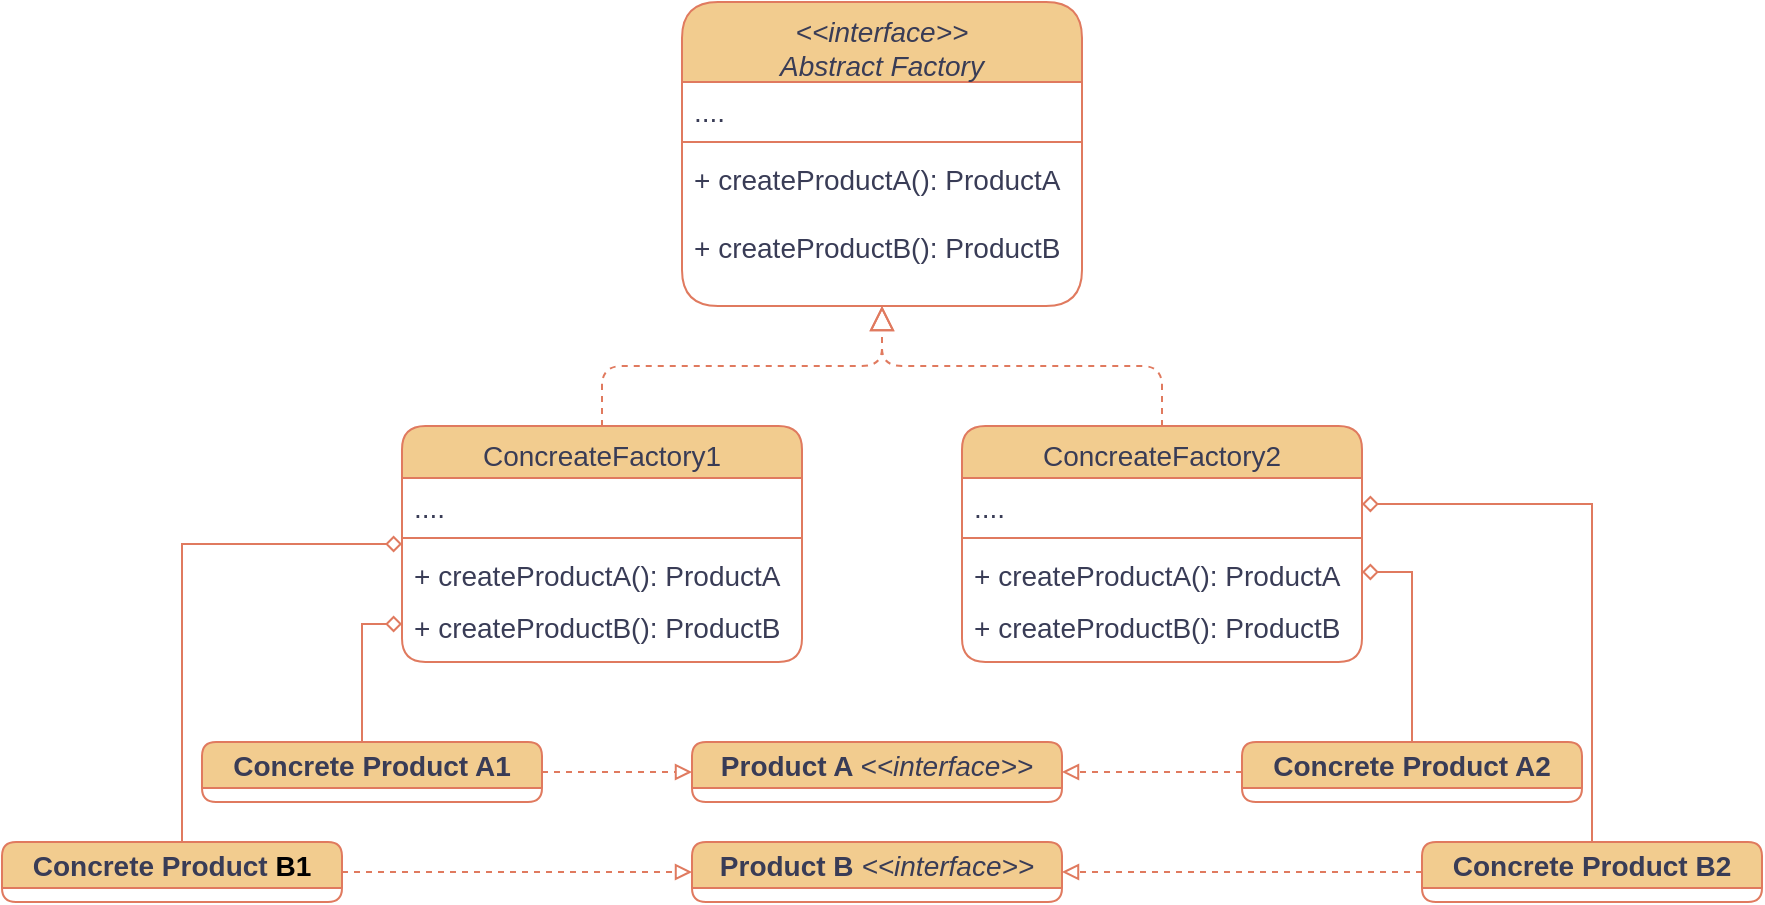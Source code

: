 <mxfile version="26.2.8">
  <diagram id="C5RBs43oDa-KdzZeNtuy" name="Page-1">
    <mxGraphModel dx="2155" dy="685" grid="1" gridSize="10" guides="1" tooltips="1" connect="1" arrows="1" fold="1" page="0" pageScale="1" pageWidth="827" pageHeight="1169" background="none" math="0" shadow="0">
      <root>
        <mxCell id="WIyWlLk6GJQsqaUBKTNV-0" />
        <mxCell id="WIyWlLk6GJQsqaUBKTNV-1" parent="WIyWlLk6GJQsqaUBKTNV-0" />
        <mxCell id="zkfFHV4jXpPFQw0GAbJ--0" value="&lt;&lt;interface&gt;&gt;&#xa;Abstract Factory" style="swimlane;fontStyle=2;align=center;verticalAlign=top;childLayout=stackLayout;horizontal=1;startSize=40;horizontalStack=0;resizeParent=1;resizeLast=0;collapsible=1;marginBottom=0;rounded=1;shadow=0;strokeWidth=1;labelBackgroundColor=none;fillColor=#F2CC8F;strokeColor=#E07A5F;fontColor=#393C56;fontSize=14;" parent="WIyWlLk6GJQsqaUBKTNV-1" vertex="1">
          <mxGeometry x="260" y="80" width="200" height="152" as="geometry">
            <mxRectangle x="200" y="100" width="160" height="26" as="alternateBounds" />
          </mxGeometry>
        </mxCell>
        <mxCell id="zkfFHV4jXpPFQw0GAbJ--1" value="...." style="text;align=left;verticalAlign=top;spacingLeft=4;spacingRight=4;overflow=hidden;rotatable=0;points=[[0,0.5],[1,0.5]];portConstraint=eastwest;labelBackgroundColor=none;fontColor=#393C56;rounded=1;fontSize=14;" parent="zkfFHV4jXpPFQw0GAbJ--0" vertex="1">
          <mxGeometry y="40" width="200" height="26" as="geometry" />
        </mxCell>
        <mxCell id="zkfFHV4jXpPFQw0GAbJ--4" value="" style="line;html=1;strokeWidth=1;align=left;verticalAlign=middle;spacingTop=-1;spacingLeft=3;spacingRight=3;rotatable=0;labelPosition=right;points=[];portConstraint=eastwest;labelBackgroundColor=none;fillColor=#F2CC8F;strokeColor=#E07A5F;fontColor=#393C56;rounded=1;fontSize=14;" parent="zkfFHV4jXpPFQw0GAbJ--0" vertex="1">
          <mxGeometry y="66" width="200" height="8" as="geometry" />
        </mxCell>
        <mxCell id="zkfFHV4jXpPFQw0GAbJ--5" value="+ createProductA(): ProductA&#xa;&#xa;+ createProductB(): ProductB" style="text;align=left;verticalAlign=top;spacingLeft=4;spacingRight=4;overflow=hidden;rotatable=0;points=[[0,0.5],[1,0.5]];portConstraint=eastwest;labelBackgroundColor=none;fontColor=#393C56;rounded=1;fontSize=14;" parent="zkfFHV4jXpPFQw0GAbJ--0" vertex="1">
          <mxGeometry y="74" width="200" height="56" as="geometry" />
        </mxCell>
        <mxCell id="zkfFHV4jXpPFQw0GAbJ--6" value="ConcreateFactory1" style="swimlane;fontStyle=0;align=center;verticalAlign=top;childLayout=stackLayout;horizontal=1;startSize=26;horizontalStack=0;resizeParent=1;resizeLast=0;collapsible=1;marginBottom=0;rounded=1;shadow=0;strokeWidth=1;labelBackgroundColor=none;fillColor=#F2CC8F;strokeColor=#E07A5F;fontColor=#393C56;fontSize=14;" parent="WIyWlLk6GJQsqaUBKTNV-1" vertex="1">
          <mxGeometry x="120" y="292" width="200" height="118" as="geometry">
            <mxRectangle x="70" y="292" width="160" height="26" as="alternateBounds" />
          </mxGeometry>
        </mxCell>
        <mxCell id="zkfFHV4jXpPFQw0GAbJ--8" value="...." style="text;align=left;verticalAlign=top;spacingLeft=4;spacingRight=4;overflow=hidden;rotatable=0;points=[[0,0.5],[1,0.5]];portConstraint=eastwest;rounded=1;shadow=0;html=0;labelBackgroundColor=none;fontColor=#393C56;fontSize=14;" parent="zkfFHV4jXpPFQw0GAbJ--6" vertex="1">
          <mxGeometry y="26" width="200" height="26" as="geometry" />
        </mxCell>
        <mxCell id="zkfFHV4jXpPFQw0GAbJ--9" value="" style="line;html=1;strokeWidth=1;align=left;verticalAlign=middle;spacingTop=-1;spacingLeft=3;spacingRight=3;rotatable=0;labelPosition=right;points=[];portConstraint=eastwest;labelBackgroundColor=none;fillColor=#F2CC8F;strokeColor=#E07A5F;fontColor=#393C56;rounded=1;fontSize=14;" parent="zkfFHV4jXpPFQw0GAbJ--6" vertex="1">
          <mxGeometry y="52" width="200" height="8" as="geometry" />
        </mxCell>
        <mxCell id="zkfFHV4jXpPFQw0GAbJ--10" value="+ createProductA(): ProductA" style="text;align=left;verticalAlign=top;spacingLeft=4;spacingRight=4;overflow=hidden;rotatable=0;points=[[0,0.5],[1,0.5]];portConstraint=eastwest;fontStyle=0;labelBackgroundColor=none;fontColor=#393C56;rounded=1;fontSize=14;" parent="zkfFHV4jXpPFQw0GAbJ--6" vertex="1">
          <mxGeometry y="60" width="200" height="26" as="geometry" />
        </mxCell>
        <mxCell id="zkfFHV4jXpPFQw0GAbJ--11" value="+ createProductB(): ProductB" style="text;align=left;verticalAlign=top;spacingLeft=4;spacingRight=4;overflow=hidden;rotatable=0;points=[[0,0.5],[1,0.5]];portConstraint=eastwest;labelBackgroundColor=none;fontColor=#393C56;rounded=1;fontSize=14;" parent="zkfFHV4jXpPFQw0GAbJ--6" vertex="1">
          <mxGeometry y="86" width="200" height="26" as="geometry" />
        </mxCell>
        <mxCell id="zkfFHV4jXpPFQw0GAbJ--12" value="" style="endArrow=block;endSize=10;endFill=0;shadow=0;strokeWidth=1;rounded=1;curved=0;edgeStyle=elbowEdgeStyle;elbow=vertical;dashed=1;labelBackgroundColor=none;fontColor=default;strokeColor=#E07A5F;fontSize=14;" parent="WIyWlLk6GJQsqaUBKTNV-1" source="zkfFHV4jXpPFQw0GAbJ--6" target="zkfFHV4jXpPFQw0GAbJ--0" edge="1">
          <mxGeometry width="160" relative="1" as="geometry">
            <mxPoint x="260" y="203" as="sourcePoint" />
            <mxPoint x="260" y="203" as="targetPoint" />
          </mxGeometry>
        </mxCell>
        <mxCell id="zkfFHV4jXpPFQw0GAbJ--16" value="" style="endArrow=block;endSize=10;endFill=0;shadow=0;strokeWidth=1;rounded=1;curved=0;edgeStyle=elbowEdgeStyle;elbow=vertical;dashed=1;exitX=0.5;exitY=0;exitDx=0;exitDy=0;labelBackgroundColor=none;fontColor=default;strokeColor=#E07A5F;fontSize=14;" parent="WIyWlLk6GJQsqaUBKTNV-1" source="MUqr2w1ixIFpPwGGFblP-2" target="zkfFHV4jXpPFQw0GAbJ--0" edge="1">
          <mxGeometry width="160" relative="1" as="geometry">
            <mxPoint x="480" y="292" as="sourcePoint" />
            <mxPoint x="370" y="271" as="targetPoint" />
          </mxGeometry>
        </mxCell>
        <mxCell id="MUqr2w1ixIFpPwGGFblP-2" value="ConcreateFactory2" style="swimlane;fontStyle=0;align=center;verticalAlign=top;childLayout=stackLayout;horizontal=1;startSize=26;horizontalStack=0;resizeParent=1;resizeLast=0;collapsible=1;marginBottom=0;rounded=1;shadow=0;strokeWidth=1;labelBackgroundColor=none;fillColor=#F2CC8F;strokeColor=#E07A5F;fontColor=#393C56;fontSize=14;" vertex="1" parent="WIyWlLk6GJQsqaUBKTNV-1">
          <mxGeometry x="400" y="292" width="200" height="118" as="geometry">
            <mxRectangle x="329" y="292" width="160" height="26" as="alternateBounds" />
          </mxGeometry>
        </mxCell>
        <mxCell id="MUqr2w1ixIFpPwGGFblP-3" value="...." style="text;align=left;verticalAlign=top;spacingLeft=4;spacingRight=4;overflow=hidden;rotatable=0;points=[[0,0.5],[1,0.5]];portConstraint=eastwest;rounded=1;shadow=0;html=0;labelBackgroundColor=none;fontColor=#393C56;fontSize=14;" vertex="1" parent="MUqr2w1ixIFpPwGGFblP-2">
          <mxGeometry y="26" width="200" height="26" as="geometry" />
        </mxCell>
        <mxCell id="MUqr2w1ixIFpPwGGFblP-4" value="" style="line;html=1;strokeWidth=1;align=left;verticalAlign=middle;spacingTop=-1;spacingLeft=3;spacingRight=3;rotatable=0;labelPosition=right;points=[];portConstraint=eastwest;labelBackgroundColor=none;fillColor=#F2CC8F;strokeColor=#E07A5F;fontColor=#393C56;rounded=1;fontSize=14;" vertex="1" parent="MUqr2w1ixIFpPwGGFblP-2">
          <mxGeometry y="52" width="200" height="8" as="geometry" />
        </mxCell>
        <mxCell id="MUqr2w1ixIFpPwGGFblP-5" value="+ createProductA(): ProductA" style="text;align=left;verticalAlign=top;spacingLeft=4;spacingRight=4;overflow=hidden;rotatable=0;points=[[0,0.5],[1,0.5]];portConstraint=eastwest;fontStyle=0;labelBackgroundColor=none;fontColor=#393C56;rounded=1;fontSize=14;" vertex="1" parent="MUqr2w1ixIFpPwGGFblP-2">
          <mxGeometry y="60" width="200" height="26" as="geometry" />
        </mxCell>
        <mxCell id="MUqr2w1ixIFpPwGGFblP-6" value="+ createProductB(): ProductB" style="text;align=left;verticalAlign=top;spacingLeft=4;spacingRight=4;overflow=hidden;rotatable=0;points=[[0,0.5],[1,0.5]];portConstraint=eastwest;labelBackgroundColor=none;fontColor=#393C56;rounded=1;fontSize=14;" vertex="1" parent="MUqr2w1ixIFpPwGGFblP-2">
          <mxGeometry y="86" width="200" height="26" as="geometry" />
        </mxCell>
        <mxCell id="MUqr2w1ixIFpPwGGFblP-15" style="edgeStyle=orthogonalEdgeStyle;rounded=1;orthogonalLoop=1;jettySize=auto;html=1;entryX=0;entryY=0.5;entryDx=0;entryDy=0;dashed=1;endArrow=block;endFill=0;labelBackgroundColor=none;fontColor=default;strokeColor=#E07A5F;fontSize=14;" edge="1" parent="WIyWlLk6GJQsqaUBKTNV-1" source="MUqr2w1ixIFpPwGGFblP-8" target="MUqr2w1ixIFpPwGGFblP-12">
          <mxGeometry relative="1" as="geometry" />
        </mxCell>
        <mxCell id="MUqr2w1ixIFpPwGGFblP-29" value="" style="edgeStyle=orthogonalEdgeStyle;rounded=0;orthogonalLoop=1;jettySize=auto;html=1;strokeColor=#E07A5F;fontColor=#393C56;fillColor=#F2CC8F;endArrow=diamond;endFill=0;" edge="1" parent="WIyWlLk6GJQsqaUBKTNV-1" source="MUqr2w1ixIFpPwGGFblP-8" target="zkfFHV4jXpPFQw0GAbJ--11">
          <mxGeometry relative="1" as="geometry">
            <Array as="points">
              <mxPoint x="100" y="391" />
            </Array>
          </mxGeometry>
        </mxCell>
        <mxCell id="MUqr2w1ixIFpPwGGFblP-8" value="Concrete Product A1" style="swimlane;whiteSpace=wrap;html=1;labelBackgroundColor=none;fillColor=#F2CC8F;strokeColor=#E07A5F;fontColor=#393C56;rounded=1;fontSize=14;" vertex="1" collapsed="1" parent="WIyWlLk6GJQsqaUBKTNV-1">
          <mxGeometry x="20" y="450" width="170" height="30" as="geometry">
            <mxRectangle x="210" y="460" width="200" height="200" as="alternateBounds" />
          </mxGeometry>
        </mxCell>
        <mxCell id="MUqr2w1ixIFpPwGGFblP-16" style="edgeStyle=orthogonalEdgeStyle;rounded=1;orthogonalLoop=1;jettySize=auto;html=1;entryX=0;entryY=0.5;entryDx=0;entryDy=0;dashed=1;endArrow=block;endFill=0;labelBackgroundColor=none;fontColor=default;strokeColor=#E07A5F;fontSize=14;" edge="1" parent="WIyWlLk6GJQsqaUBKTNV-1" source="MUqr2w1ixIFpPwGGFblP-9" target="MUqr2w1ixIFpPwGGFblP-14">
          <mxGeometry relative="1" as="geometry" />
        </mxCell>
        <mxCell id="MUqr2w1ixIFpPwGGFblP-30" style="edgeStyle=orthogonalEdgeStyle;rounded=0;orthogonalLoop=1;jettySize=auto;html=1;strokeColor=#E07A5F;fontColor=#393C56;fillColor=#F2CC8F;endArrow=diamond;endFill=0;" edge="1" parent="WIyWlLk6GJQsqaUBKTNV-1" source="MUqr2w1ixIFpPwGGFblP-9" target="zkfFHV4jXpPFQw0GAbJ--6">
          <mxGeometry relative="1" as="geometry">
            <Array as="points">
              <mxPoint x="10" y="351" />
            </Array>
          </mxGeometry>
        </mxCell>
        <mxCell id="MUqr2w1ixIFpPwGGFblP-9" value="Concrete Product&amp;nbsp;&lt;span style=&quot;background-color: transparent; color: light-dark(rgb(0, 0, 0), rgb(255, 255, 255));&quot;&gt;B1&lt;/span&gt;" style="swimlane;whiteSpace=wrap;html=1;labelBackgroundColor=none;fillColor=#F2CC8F;strokeColor=#E07A5F;fontColor=#393C56;rounded=1;fontSize=14;" vertex="1" collapsed="1" parent="WIyWlLk6GJQsqaUBKTNV-1">
          <mxGeometry x="-80" y="500" width="170" height="30" as="geometry">
            <mxRectangle x="210" y="460" width="200" height="200" as="alternateBounds" />
          </mxGeometry>
        </mxCell>
        <mxCell id="MUqr2w1ixIFpPwGGFblP-18" style="edgeStyle=orthogonalEdgeStyle;rounded=1;orthogonalLoop=1;jettySize=auto;html=1;dashed=1;endArrow=block;endFill=0;labelBackgroundColor=none;fontColor=default;strokeColor=#E07A5F;fontSize=14;" edge="1" parent="WIyWlLk6GJQsqaUBKTNV-1" source="MUqr2w1ixIFpPwGGFblP-10" target="MUqr2w1ixIFpPwGGFblP-14">
          <mxGeometry relative="1" as="geometry">
            <mxPoint x="490" y="515" as="targetPoint" />
          </mxGeometry>
        </mxCell>
        <mxCell id="MUqr2w1ixIFpPwGGFblP-10" value="Concrete Product B2" style="swimlane;whiteSpace=wrap;html=1;labelBackgroundColor=none;fillColor=#F2CC8F;strokeColor=#E07A5F;fontColor=#393C56;rounded=1;fontSize=14;" vertex="1" collapsed="1" parent="WIyWlLk6GJQsqaUBKTNV-1">
          <mxGeometry x="630" y="500" width="170" height="30" as="geometry">
            <mxRectangle x="210" y="460" width="200" height="200" as="alternateBounds" />
          </mxGeometry>
        </mxCell>
        <mxCell id="MUqr2w1ixIFpPwGGFblP-17" style="edgeStyle=orthogonalEdgeStyle;rounded=1;orthogonalLoop=1;jettySize=auto;html=1;dashed=1;endArrow=block;endFill=0;labelBackgroundColor=none;fontColor=default;strokeColor=#E07A5F;fontSize=14;" edge="1" parent="WIyWlLk6GJQsqaUBKTNV-1" source="MUqr2w1ixIFpPwGGFblP-11" target="MUqr2w1ixIFpPwGGFblP-12">
          <mxGeometry relative="1" as="geometry">
            <mxPoint x="490" y="465" as="targetPoint" />
          </mxGeometry>
        </mxCell>
        <mxCell id="MUqr2w1ixIFpPwGGFblP-28" style="edgeStyle=orthogonalEdgeStyle;rounded=0;orthogonalLoop=1;jettySize=auto;html=1;exitX=0.5;exitY=0;exitDx=0;exitDy=0;entryX=1;entryY=0.5;entryDx=0;entryDy=0;strokeColor=#E07A5F;fontColor=#393C56;fillColor=#F2CC8F;endArrow=diamond;endFill=0;" edge="1" parent="WIyWlLk6GJQsqaUBKTNV-1" source="MUqr2w1ixIFpPwGGFblP-11" target="MUqr2w1ixIFpPwGGFblP-5">
          <mxGeometry relative="1" as="geometry" />
        </mxCell>
        <mxCell id="MUqr2w1ixIFpPwGGFblP-11" value="Concrete Product A2" style="swimlane;whiteSpace=wrap;html=1;labelBackgroundColor=none;fillColor=#F2CC8F;strokeColor=#E07A5F;fontColor=#393C56;rounded=1;fontSize=14;" vertex="1" collapsed="1" parent="WIyWlLk6GJQsqaUBKTNV-1">
          <mxGeometry x="540" y="450" width="170" height="30" as="geometry">
            <mxRectangle x="210" y="460" width="200" height="200" as="alternateBounds" />
          </mxGeometry>
        </mxCell>
        <mxCell id="MUqr2w1ixIFpPwGGFblP-12" value="Product A &lt;span style=&quot;font-weight: normal;&quot;&gt;&lt;i&gt;&amp;lt;&amp;lt;interface&amp;gt;&amp;gt;&lt;/i&gt;&lt;/span&gt;" style="swimlane;whiteSpace=wrap;html=1;startSize=23;labelBackgroundColor=none;fillColor=#F2CC8F;strokeColor=#E07A5F;fontColor=#393C56;rounded=1;fontSize=14;" vertex="1" collapsed="1" parent="WIyWlLk6GJQsqaUBKTNV-1">
          <mxGeometry x="265" y="450" width="185" height="30" as="geometry">
            <mxRectangle x="210" y="460" width="200" height="200" as="alternateBounds" />
          </mxGeometry>
        </mxCell>
        <mxCell id="MUqr2w1ixIFpPwGGFblP-14" value="Product B&amp;nbsp;&lt;span style=&quot;font-weight: normal;&quot;&gt;&lt;i&gt;&amp;lt;&amp;lt;interface&amp;gt;&amp;gt;&lt;/i&gt;&lt;/span&gt;" style="swimlane;whiteSpace=wrap;html=1;startSize=23;labelBackgroundColor=none;fillColor=#F2CC8F;strokeColor=#E07A5F;fontColor=#393C56;rounded=1;fontSize=14;" vertex="1" collapsed="1" parent="WIyWlLk6GJQsqaUBKTNV-1">
          <mxGeometry x="265" y="500" width="185" height="30" as="geometry">
            <mxRectangle x="210" y="460" width="200" height="200" as="alternateBounds" />
          </mxGeometry>
        </mxCell>
        <mxCell id="MUqr2w1ixIFpPwGGFblP-27" style="edgeStyle=orthogonalEdgeStyle;rounded=0;orthogonalLoop=1;jettySize=auto;html=1;exitX=0.5;exitY=0;exitDx=0;exitDy=0;endArrow=diamond;endFill=0;labelBackgroundColor=none;strokeColor=#E07A5F;fontColor=default;fontSize=14;" edge="1" parent="WIyWlLk6GJQsqaUBKTNV-1" source="MUqr2w1ixIFpPwGGFblP-10" target="MUqr2w1ixIFpPwGGFblP-3">
          <mxGeometry relative="1" as="geometry" />
        </mxCell>
      </root>
    </mxGraphModel>
  </diagram>
</mxfile>
